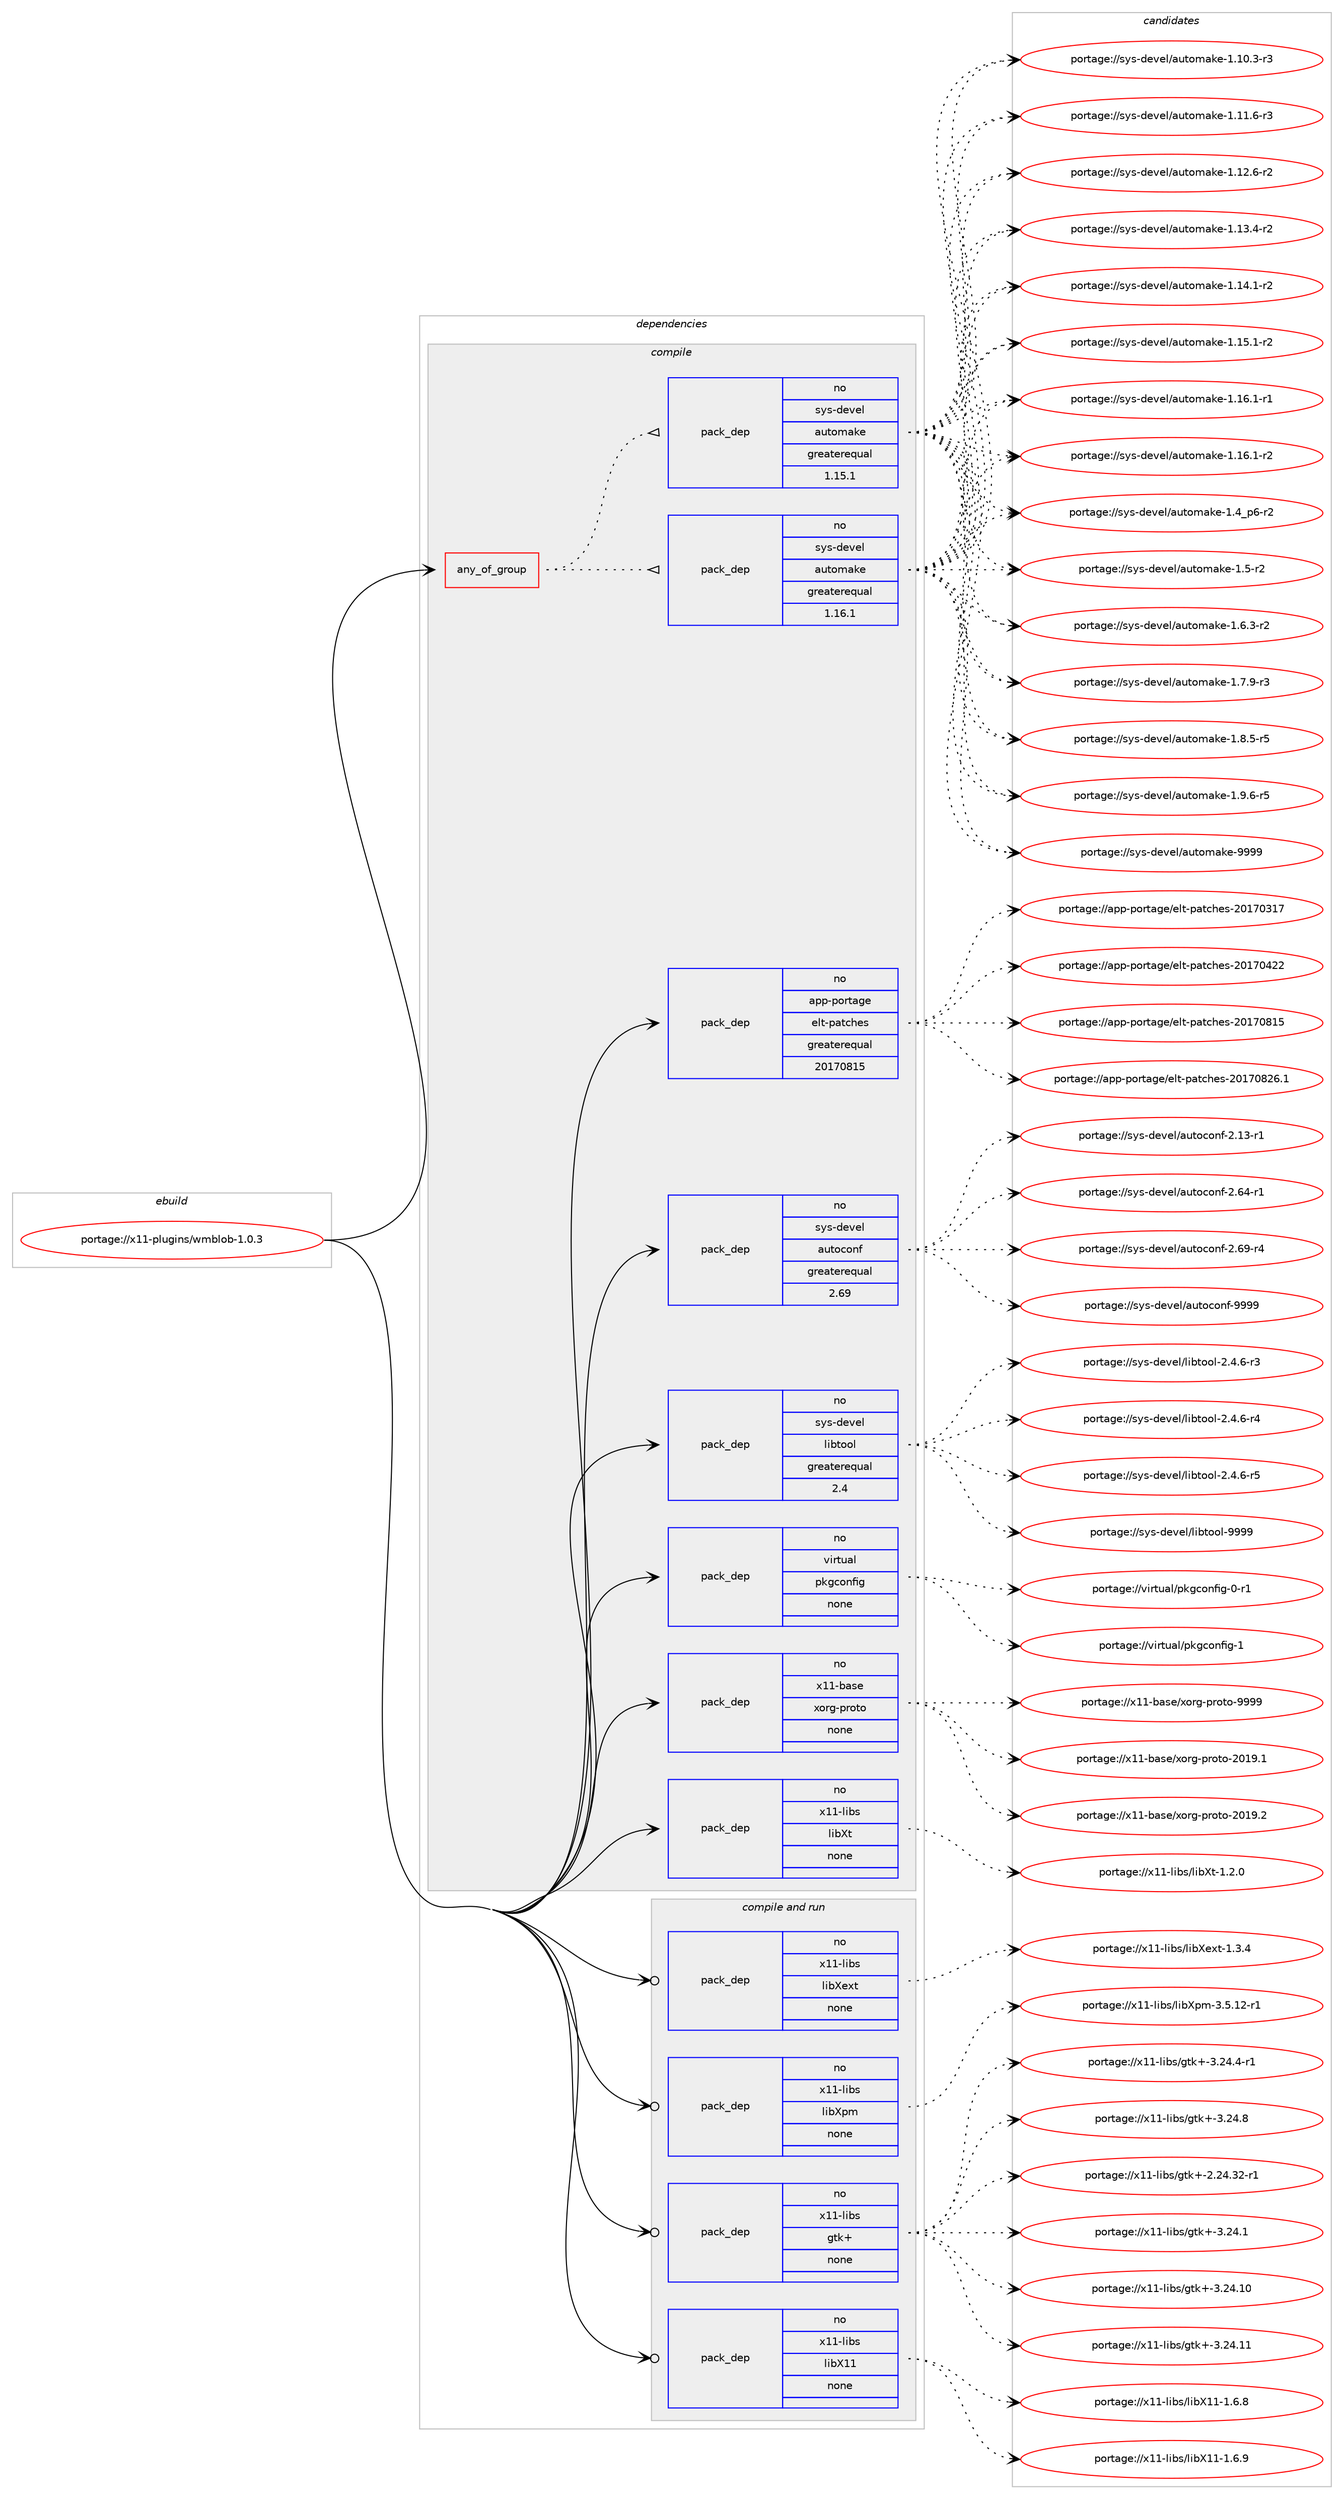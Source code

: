 digraph prolog {

# *************
# Graph options
# *************

newrank=true;
concentrate=true;
compound=true;
graph [rankdir=LR,fontname=Helvetica,fontsize=10,ranksep=1.5];#, ranksep=2.5, nodesep=0.2];
edge  [arrowhead=vee];
node  [fontname=Helvetica,fontsize=10];

# **********
# The ebuild
# **********

subgraph cluster_leftcol {
color=gray;
rank=same;
label=<<i>ebuild</i>>;
id [label="portage://x11-plugins/wmblob-1.0.3", color=red, width=4, href="../x11-plugins/wmblob-1.0.3.svg"];
}

# ****************
# The dependencies
# ****************

subgraph cluster_midcol {
color=gray;
label=<<i>dependencies</i>>;
subgraph cluster_compile {
fillcolor="#eeeeee";
style=filled;
label=<<i>compile</i>>;
subgraph any7950 {
dependency456670 [label=<<TABLE BORDER="0" CELLBORDER="1" CELLSPACING="0" CELLPADDING="4"><TR><TD CELLPADDING="10">any_of_group</TD></TR></TABLE>>, shape=none, color=red];subgraph pack339578 {
dependency456671 [label=<<TABLE BORDER="0" CELLBORDER="1" CELLSPACING="0" CELLPADDING="4" WIDTH="220"><TR><TD ROWSPAN="6" CELLPADDING="30">pack_dep</TD></TR><TR><TD WIDTH="110">no</TD></TR><TR><TD>sys-devel</TD></TR><TR><TD>automake</TD></TR><TR><TD>greaterequal</TD></TR><TR><TD>1.16.1</TD></TR></TABLE>>, shape=none, color=blue];
}
dependency456670:e -> dependency456671:w [weight=20,style="dotted",arrowhead="oinv"];
subgraph pack339579 {
dependency456672 [label=<<TABLE BORDER="0" CELLBORDER="1" CELLSPACING="0" CELLPADDING="4" WIDTH="220"><TR><TD ROWSPAN="6" CELLPADDING="30">pack_dep</TD></TR><TR><TD WIDTH="110">no</TD></TR><TR><TD>sys-devel</TD></TR><TR><TD>automake</TD></TR><TR><TD>greaterequal</TD></TR><TR><TD>1.15.1</TD></TR></TABLE>>, shape=none, color=blue];
}
dependency456670:e -> dependency456672:w [weight=20,style="dotted",arrowhead="oinv"];
}
id:e -> dependency456670:w [weight=20,style="solid",arrowhead="vee"];
subgraph pack339580 {
dependency456673 [label=<<TABLE BORDER="0" CELLBORDER="1" CELLSPACING="0" CELLPADDING="4" WIDTH="220"><TR><TD ROWSPAN="6" CELLPADDING="30">pack_dep</TD></TR><TR><TD WIDTH="110">no</TD></TR><TR><TD>app-portage</TD></TR><TR><TD>elt-patches</TD></TR><TR><TD>greaterequal</TD></TR><TR><TD>20170815</TD></TR></TABLE>>, shape=none, color=blue];
}
id:e -> dependency456673:w [weight=20,style="solid",arrowhead="vee"];
subgraph pack339581 {
dependency456674 [label=<<TABLE BORDER="0" CELLBORDER="1" CELLSPACING="0" CELLPADDING="4" WIDTH="220"><TR><TD ROWSPAN="6" CELLPADDING="30">pack_dep</TD></TR><TR><TD WIDTH="110">no</TD></TR><TR><TD>sys-devel</TD></TR><TR><TD>autoconf</TD></TR><TR><TD>greaterequal</TD></TR><TR><TD>2.69</TD></TR></TABLE>>, shape=none, color=blue];
}
id:e -> dependency456674:w [weight=20,style="solid",arrowhead="vee"];
subgraph pack339582 {
dependency456675 [label=<<TABLE BORDER="0" CELLBORDER="1" CELLSPACING="0" CELLPADDING="4" WIDTH="220"><TR><TD ROWSPAN="6" CELLPADDING="30">pack_dep</TD></TR><TR><TD WIDTH="110">no</TD></TR><TR><TD>sys-devel</TD></TR><TR><TD>libtool</TD></TR><TR><TD>greaterequal</TD></TR><TR><TD>2.4</TD></TR></TABLE>>, shape=none, color=blue];
}
id:e -> dependency456675:w [weight=20,style="solid",arrowhead="vee"];
subgraph pack339583 {
dependency456676 [label=<<TABLE BORDER="0" CELLBORDER="1" CELLSPACING="0" CELLPADDING="4" WIDTH="220"><TR><TD ROWSPAN="6" CELLPADDING="30">pack_dep</TD></TR><TR><TD WIDTH="110">no</TD></TR><TR><TD>virtual</TD></TR><TR><TD>pkgconfig</TD></TR><TR><TD>none</TD></TR><TR><TD></TD></TR></TABLE>>, shape=none, color=blue];
}
id:e -> dependency456676:w [weight=20,style="solid",arrowhead="vee"];
subgraph pack339584 {
dependency456677 [label=<<TABLE BORDER="0" CELLBORDER="1" CELLSPACING="0" CELLPADDING="4" WIDTH="220"><TR><TD ROWSPAN="6" CELLPADDING="30">pack_dep</TD></TR><TR><TD WIDTH="110">no</TD></TR><TR><TD>x11-base</TD></TR><TR><TD>xorg-proto</TD></TR><TR><TD>none</TD></TR><TR><TD></TD></TR></TABLE>>, shape=none, color=blue];
}
id:e -> dependency456677:w [weight=20,style="solid",arrowhead="vee"];
subgraph pack339585 {
dependency456678 [label=<<TABLE BORDER="0" CELLBORDER="1" CELLSPACING="0" CELLPADDING="4" WIDTH="220"><TR><TD ROWSPAN="6" CELLPADDING="30">pack_dep</TD></TR><TR><TD WIDTH="110">no</TD></TR><TR><TD>x11-libs</TD></TR><TR><TD>libXt</TD></TR><TR><TD>none</TD></TR><TR><TD></TD></TR></TABLE>>, shape=none, color=blue];
}
id:e -> dependency456678:w [weight=20,style="solid",arrowhead="vee"];
}
subgraph cluster_compileandrun {
fillcolor="#eeeeee";
style=filled;
label=<<i>compile and run</i>>;
subgraph pack339586 {
dependency456679 [label=<<TABLE BORDER="0" CELLBORDER="1" CELLSPACING="0" CELLPADDING="4" WIDTH="220"><TR><TD ROWSPAN="6" CELLPADDING="30">pack_dep</TD></TR><TR><TD WIDTH="110">no</TD></TR><TR><TD>x11-libs</TD></TR><TR><TD>gtk+</TD></TR><TR><TD>none</TD></TR><TR><TD></TD></TR></TABLE>>, shape=none, color=blue];
}
id:e -> dependency456679:w [weight=20,style="solid",arrowhead="odotvee"];
subgraph pack339587 {
dependency456680 [label=<<TABLE BORDER="0" CELLBORDER="1" CELLSPACING="0" CELLPADDING="4" WIDTH="220"><TR><TD ROWSPAN="6" CELLPADDING="30">pack_dep</TD></TR><TR><TD WIDTH="110">no</TD></TR><TR><TD>x11-libs</TD></TR><TR><TD>libX11</TD></TR><TR><TD>none</TD></TR><TR><TD></TD></TR></TABLE>>, shape=none, color=blue];
}
id:e -> dependency456680:w [weight=20,style="solid",arrowhead="odotvee"];
subgraph pack339588 {
dependency456681 [label=<<TABLE BORDER="0" CELLBORDER="1" CELLSPACING="0" CELLPADDING="4" WIDTH="220"><TR><TD ROWSPAN="6" CELLPADDING="30">pack_dep</TD></TR><TR><TD WIDTH="110">no</TD></TR><TR><TD>x11-libs</TD></TR><TR><TD>libXext</TD></TR><TR><TD>none</TD></TR><TR><TD></TD></TR></TABLE>>, shape=none, color=blue];
}
id:e -> dependency456681:w [weight=20,style="solid",arrowhead="odotvee"];
subgraph pack339589 {
dependency456682 [label=<<TABLE BORDER="0" CELLBORDER="1" CELLSPACING="0" CELLPADDING="4" WIDTH="220"><TR><TD ROWSPAN="6" CELLPADDING="30">pack_dep</TD></TR><TR><TD WIDTH="110">no</TD></TR><TR><TD>x11-libs</TD></TR><TR><TD>libXpm</TD></TR><TR><TD>none</TD></TR><TR><TD></TD></TR></TABLE>>, shape=none, color=blue];
}
id:e -> dependency456682:w [weight=20,style="solid",arrowhead="odotvee"];
}
subgraph cluster_run {
fillcolor="#eeeeee";
style=filled;
label=<<i>run</i>>;
}
}

# **************
# The candidates
# **************

subgraph cluster_choices {
rank=same;
color=gray;
label=<<i>candidates</i>>;

subgraph choice339578 {
color=black;
nodesep=1;
choiceportage11512111545100101118101108479711711611110997107101454946494846514511451 [label="portage://sys-devel/automake-1.10.3-r3", color=red, width=4,href="../sys-devel/automake-1.10.3-r3.svg"];
choiceportage11512111545100101118101108479711711611110997107101454946494946544511451 [label="portage://sys-devel/automake-1.11.6-r3", color=red, width=4,href="../sys-devel/automake-1.11.6-r3.svg"];
choiceportage11512111545100101118101108479711711611110997107101454946495046544511450 [label="portage://sys-devel/automake-1.12.6-r2", color=red, width=4,href="../sys-devel/automake-1.12.6-r2.svg"];
choiceportage11512111545100101118101108479711711611110997107101454946495146524511450 [label="portage://sys-devel/automake-1.13.4-r2", color=red, width=4,href="../sys-devel/automake-1.13.4-r2.svg"];
choiceportage11512111545100101118101108479711711611110997107101454946495246494511450 [label="portage://sys-devel/automake-1.14.1-r2", color=red, width=4,href="../sys-devel/automake-1.14.1-r2.svg"];
choiceportage11512111545100101118101108479711711611110997107101454946495346494511450 [label="portage://sys-devel/automake-1.15.1-r2", color=red, width=4,href="../sys-devel/automake-1.15.1-r2.svg"];
choiceportage11512111545100101118101108479711711611110997107101454946495446494511449 [label="portage://sys-devel/automake-1.16.1-r1", color=red, width=4,href="../sys-devel/automake-1.16.1-r1.svg"];
choiceportage11512111545100101118101108479711711611110997107101454946495446494511450 [label="portage://sys-devel/automake-1.16.1-r2", color=red, width=4,href="../sys-devel/automake-1.16.1-r2.svg"];
choiceportage115121115451001011181011084797117116111109971071014549465295112544511450 [label="portage://sys-devel/automake-1.4_p6-r2", color=red, width=4,href="../sys-devel/automake-1.4_p6-r2.svg"];
choiceportage11512111545100101118101108479711711611110997107101454946534511450 [label="portage://sys-devel/automake-1.5-r2", color=red, width=4,href="../sys-devel/automake-1.5-r2.svg"];
choiceportage115121115451001011181011084797117116111109971071014549465446514511450 [label="portage://sys-devel/automake-1.6.3-r2", color=red, width=4,href="../sys-devel/automake-1.6.3-r2.svg"];
choiceportage115121115451001011181011084797117116111109971071014549465546574511451 [label="portage://sys-devel/automake-1.7.9-r3", color=red, width=4,href="../sys-devel/automake-1.7.9-r3.svg"];
choiceportage115121115451001011181011084797117116111109971071014549465646534511453 [label="portage://sys-devel/automake-1.8.5-r5", color=red, width=4,href="../sys-devel/automake-1.8.5-r5.svg"];
choiceportage115121115451001011181011084797117116111109971071014549465746544511453 [label="portage://sys-devel/automake-1.9.6-r5", color=red, width=4,href="../sys-devel/automake-1.9.6-r5.svg"];
choiceportage115121115451001011181011084797117116111109971071014557575757 [label="portage://sys-devel/automake-9999", color=red, width=4,href="../sys-devel/automake-9999.svg"];
dependency456671:e -> choiceportage11512111545100101118101108479711711611110997107101454946494846514511451:w [style=dotted,weight="100"];
dependency456671:e -> choiceportage11512111545100101118101108479711711611110997107101454946494946544511451:w [style=dotted,weight="100"];
dependency456671:e -> choiceportage11512111545100101118101108479711711611110997107101454946495046544511450:w [style=dotted,weight="100"];
dependency456671:e -> choiceportage11512111545100101118101108479711711611110997107101454946495146524511450:w [style=dotted,weight="100"];
dependency456671:e -> choiceportage11512111545100101118101108479711711611110997107101454946495246494511450:w [style=dotted,weight="100"];
dependency456671:e -> choiceportage11512111545100101118101108479711711611110997107101454946495346494511450:w [style=dotted,weight="100"];
dependency456671:e -> choiceportage11512111545100101118101108479711711611110997107101454946495446494511449:w [style=dotted,weight="100"];
dependency456671:e -> choiceportage11512111545100101118101108479711711611110997107101454946495446494511450:w [style=dotted,weight="100"];
dependency456671:e -> choiceportage115121115451001011181011084797117116111109971071014549465295112544511450:w [style=dotted,weight="100"];
dependency456671:e -> choiceportage11512111545100101118101108479711711611110997107101454946534511450:w [style=dotted,weight="100"];
dependency456671:e -> choiceportage115121115451001011181011084797117116111109971071014549465446514511450:w [style=dotted,weight="100"];
dependency456671:e -> choiceportage115121115451001011181011084797117116111109971071014549465546574511451:w [style=dotted,weight="100"];
dependency456671:e -> choiceportage115121115451001011181011084797117116111109971071014549465646534511453:w [style=dotted,weight="100"];
dependency456671:e -> choiceportage115121115451001011181011084797117116111109971071014549465746544511453:w [style=dotted,weight="100"];
dependency456671:e -> choiceportage115121115451001011181011084797117116111109971071014557575757:w [style=dotted,weight="100"];
}
subgraph choice339579 {
color=black;
nodesep=1;
choiceportage11512111545100101118101108479711711611110997107101454946494846514511451 [label="portage://sys-devel/automake-1.10.3-r3", color=red, width=4,href="../sys-devel/automake-1.10.3-r3.svg"];
choiceportage11512111545100101118101108479711711611110997107101454946494946544511451 [label="portage://sys-devel/automake-1.11.6-r3", color=red, width=4,href="../sys-devel/automake-1.11.6-r3.svg"];
choiceportage11512111545100101118101108479711711611110997107101454946495046544511450 [label="portage://sys-devel/automake-1.12.6-r2", color=red, width=4,href="../sys-devel/automake-1.12.6-r2.svg"];
choiceportage11512111545100101118101108479711711611110997107101454946495146524511450 [label="portage://sys-devel/automake-1.13.4-r2", color=red, width=4,href="../sys-devel/automake-1.13.4-r2.svg"];
choiceportage11512111545100101118101108479711711611110997107101454946495246494511450 [label="portage://sys-devel/automake-1.14.1-r2", color=red, width=4,href="../sys-devel/automake-1.14.1-r2.svg"];
choiceportage11512111545100101118101108479711711611110997107101454946495346494511450 [label="portage://sys-devel/automake-1.15.1-r2", color=red, width=4,href="../sys-devel/automake-1.15.1-r2.svg"];
choiceportage11512111545100101118101108479711711611110997107101454946495446494511449 [label="portage://sys-devel/automake-1.16.1-r1", color=red, width=4,href="../sys-devel/automake-1.16.1-r1.svg"];
choiceportage11512111545100101118101108479711711611110997107101454946495446494511450 [label="portage://sys-devel/automake-1.16.1-r2", color=red, width=4,href="../sys-devel/automake-1.16.1-r2.svg"];
choiceportage115121115451001011181011084797117116111109971071014549465295112544511450 [label="portage://sys-devel/automake-1.4_p6-r2", color=red, width=4,href="../sys-devel/automake-1.4_p6-r2.svg"];
choiceportage11512111545100101118101108479711711611110997107101454946534511450 [label="portage://sys-devel/automake-1.5-r2", color=red, width=4,href="../sys-devel/automake-1.5-r2.svg"];
choiceportage115121115451001011181011084797117116111109971071014549465446514511450 [label="portage://sys-devel/automake-1.6.3-r2", color=red, width=4,href="../sys-devel/automake-1.6.3-r2.svg"];
choiceportage115121115451001011181011084797117116111109971071014549465546574511451 [label="portage://sys-devel/automake-1.7.9-r3", color=red, width=4,href="../sys-devel/automake-1.7.9-r3.svg"];
choiceportage115121115451001011181011084797117116111109971071014549465646534511453 [label="portage://sys-devel/automake-1.8.5-r5", color=red, width=4,href="../sys-devel/automake-1.8.5-r5.svg"];
choiceportage115121115451001011181011084797117116111109971071014549465746544511453 [label="portage://sys-devel/automake-1.9.6-r5", color=red, width=4,href="../sys-devel/automake-1.9.6-r5.svg"];
choiceportage115121115451001011181011084797117116111109971071014557575757 [label="portage://sys-devel/automake-9999", color=red, width=4,href="../sys-devel/automake-9999.svg"];
dependency456672:e -> choiceportage11512111545100101118101108479711711611110997107101454946494846514511451:w [style=dotted,weight="100"];
dependency456672:e -> choiceportage11512111545100101118101108479711711611110997107101454946494946544511451:w [style=dotted,weight="100"];
dependency456672:e -> choiceportage11512111545100101118101108479711711611110997107101454946495046544511450:w [style=dotted,weight="100"];
dependency456672:e -> choiceportage11512111545100101118101108479711711611110997107101454946495146524511450:w [style=dotted,weight="100"];
dependency456672:e -> choiceportage11512111545100101118101108479711711611110997107101454946495246494511450:w [style=dotted,weight="100"];
dependency456672:e -> choiceportage11512111545100101118101108479711711611110997107101454946495346494511450:w [style=dotted,weight="100"];
dependency456672:e -> choiceportage11512111545100101118101108479711711611110997107101454946495446494511449:w [style=dotted,weight="100"];
dependency456672:e -> choiceportage11512111545100101118101108479711711611110997107101454946495446494511450:w [style=dotted,weight="100"];
dependency456672:e -> choiceportage115121115451001011181011084797117116111109971071014549465295112544511450:w [style=dotted,weight="100"];
dependency456672:e -> choiceportage11512111545100101118101108479711711611110997107101454946534511450:w [style=dotted,weight="100"];
dependency456672:e -> choiceportage115121115451001011181011084797117116111109971071014549465446514511450:w [style=dotted,weight="100"];
dependency456672:e -> choiceportage115121115451001011181011084797117116111109971071014549465546574511451:w [style=dotted,weight="100"];
dependency456672:e -> choiceportage115121115451001011181011084797117116111109971071014549465646534511453:w [style=dotted,weight="100"];
dependency456672:e -> choiceportage115121115451001011181011084797117116111109971071014549465746544511453:w [style=dotted,weight="100"];
dependency456672:e -> choiceportage115121115451001011181011084797117116111109971071014557575757:w [style=dotted,weight="100"];
}
subgraph choice339580 {
color=black;
nodesep=1;
choiceportage97112112451121111141169710310147101108116451129711699104101115455048495548514955 [label="portage://app-portage/elt-patches-20170317", color=red, width=4,href="../app-portage/elt-patches-20170317.svg"];
choiceportage97112112451121111141169710310147101108116451129711699104101115455048495548525050 [label="portage://app-portage/elt-patches-20170422", color=red, width=4,href="../app-portage/elt-patches-20170422.svg"];
choiceportage97112112451121111141169710310147101108116451129711699104101115455048495548564953 [label="portage://app-portage/elt-patches-20170815", color=red, width=4,href="../app-portage/elt-patches-20170815.svg"];
choiceportage971121124511211111411697103101471011081164511297116991041011154550484955485650544649 [label="portage://app-portage/elt-patches-20170826.1", color=red, width=4,href="../app-portage/elt-patches-20170826.1.svg"];
dependency456673:e -> choiceportage97112112451121111141169710310147101108116451129711699104101115455048495548514955:w [style=dotted,weight="100"];
dependency456673:e -> choiceportage97112112451121111141169710310147101108116451129711699104101115455048495548525050:w [style=dotted,weight="100"];
dependency456673:e -> choiceportage97112112451121111141169710310147101108116451129711699104101115455048495548564953:w [style=dotted,weight="100"];
dependency456673:e -> choiceportage971121124511211111411697103101471011081164511297116991041011154550484955485650544649:w [style=dotted,weight="100"];
}
subgraph choice339581 {
color=black;
nodesep=1;
choiceportage1151211154510010111810110847971171161119911111010245504649514511449 [label="portage://sys-devel/autoconf-2.13-r1", color=red, width=4,href="../sys-devel/autoconf-2.13-r1.svg"];
choiceportage1151211154510010111810110847971171161119911111010245504654524511449 [label="portage://sys-devel/autoconf-2.64-r1", color=red, width=4,href="../sys-devel/autoconf-2.64-r1.svg"];
choiceportage1151211154510010111810110847971171161119911111010245504654574511452 [label="portage://sys-devel/autoconf-2.69-r4", color=red, width=4,href="../sys-devel/autoconf-2.69-r4.svg"];
choiceportage115121115451001011181011084797117116111991111101024557575757 [label="portage://sys-devel/autoconf-9999", color=red, width=4,href="../sys-devel/autoconf-9999.svg"];
dependency456674:e -> choiceportage1151211154510010111810110847971171161119911111010245504649514511449:w [style=dotted,weight="100"];
dependency456674:e -> choiceportage1151211154510010111810110847971171161119911111010245504654524511449:w [style=dotted,weight="100"];
dependency456674:e -> choiceportage1151211154510010111810110847971171161119911111010245504654574511452:w [style=dotted,weight="100"];
dependency456674:e -> choiceportage115121115451001011181011084797117116111991111101024557575757:w [style=dotted,weight="100"];
}
subgraph choice339582 {
color=black;
nodesep=1;
choiceportage1151211154510010111810110847108105981161111111084550465246544511451 [label="portage://sys-devel/libtool-2.4.6-r3", color=red, width=4,href="../sys-devel/libtool-2.4.6-r3.svg"];
choiceportage1151211154510010111810110847108105981161111111084550465246544511452 [label="portage://sys-devel/libtool-2.4.6-r4", color=red, width=4,href="../sys-devel/libtool-2.4.6-r4.svg"];
choiceportage1151211154510010111810110847108105981161111111084550465246544511453 [label="portage://sys-devel/libtool-2.4.6-r5", color=red, width=4,href="../sys-devel/libtool-2.4.6-r5.svg"];
choiceportage1151211154510010111810110847108105981161111111084557575757 [label="portage://sys-devel/libtool-9999", color=red, width=4,href="../sys-devel/libtool-9999.svg"];
dependency456675:e -> choiceportage1151211154510010111810110847108105981161111111084550465246544511451:w [style=dotted,weight="100"];
dependency456675:e -> choiceportage1151211154510010111810110847108105981161111111084550465246544511452:w [style=dotted,weight="100"];
dependency456675:e -> choiceportage1151211154510010111810110847108105981161111111084550465246544511453:w [style=dotted,weight="100"];
dependency456675:e -> choiceportage1151211154510010111810110847108105981161111111084557575757:w [style=dotted,weight="100"];
}
subgraph choice339583 {
color=black;
nodesep=1;
choiceportage11810511411611797108471121071039911111010210510345484511449 [label="portage://virtual/pkgconfig-0-r1", color=red, width=4,href="../virtual/pkgconfig-0-r1.svg"];
choiceportage1181051141161179710847112107103991111101021051034549 [label="portage://virtual/pkgconfig-1", color=red, width=4,href="../virtual/pkgconfig-1.svg"];
dependency456676:e -> choiceportage11810511411611797108471121071039911111010210510345484511449:w [style=dotted,weight="100"];
dependency456676:e -> choiceportage1181051141161179710847112107103991111101021051034549:w [style=dotted,weight="100"];
}
subgraph choice339584 {
color=black;
nodesep=1;
choiceportage1204949459897115101471201111141034511211411111611145504849574649 [label="portage://x11-base/xorg-proto-2019.1", color=red, width=4,href="../x11-base/xorg-proto-2019.1.svg"];
choiceportage1204949459897115101471201111141034511211411111611145504849574650 [label="portage://x11-base/xorg-proto-2019.2", color=red, width=4,href="../x11-base/xorg-proto-2019.2.svg"];
choiceportage120494945989711510147120111114103451121141111161114557575757 [label="portage://x11-base/xorg-proto-9999", color=red, width=4,href="../x11-base/xorg-proto-9999.svg"];
dependency456677:e -> choiceportage1204949459897115101471201111141034511211411111611145504849574649:w [style=dotted,weight="100"];
dependency456677:e -> choiceportage1204949459897115101471201111141034511211411111611145504849574650:w [style=dotted,weight="100"];
dependency456677:e -> choiceportage120494945989711510147120111114103451121141111161114557575757:w [style=dotted,weight="100"];
}
subgraph choice339585 {
color=black;
nodesep=1;
choiceportage12049494510810598115471081059888116454946504648 [label="portage://x11-libs/libXt-1.2.0", color=red, width=4,href="../x11-libs/libXt-1.2.0.svg"];
dependency456678:e -> choiceportage12049494510810598115471081059888116454946504648:w [style=dotted,weight="100"];
}
subgraph choice339586 {
color=black;
nodesep=1;
choiceportage12049494510810598115471031161074345504650524651504511449 [label="portage://x11-libs/gtk+-2.24.32-r1", color=red, width=4,href="../x11-libs/gtk+-2.24.32-r1.svg"];
choiceportage12049494510810598115471031161074345514650524649 [label="portage://x11-libs/gtk+-3.24.1", color=red, width=4,href="../x11-libs/gtk+-3.24.1.svg"];
choiceportage1204949451081059811547103116107434551465052464948 [label="portage://x11-libs/gtk+-3.24.10", color=red, width=4,href="../x11-libs/gtk+-3.24.10.svg"];
choiceportage1204949451081059811547103116107434551465052464949 [label="portage://x11-libs/gtk+-3.24.11", color=red, width=4,href="../x11-libs/gtk+-3.24.11.svg"];
choiceportage120494945108105981154710311610743455146505246524511449 [label="portage://x11-libs/gtk+-3.24.4-r1", color=red, width=4,href="../x11-libs/gtk+-3.24.4-r1.svg"];
choiceportage12049494510810598115471031161074345514650524656 [label="portage://x11-libs/gtk+-3.24.8", color=red, width=4,href="../x11-libs/gtk+-3.24.8.svg"];
dependency456679:e -> choiceportage12049494510810598115471031161074345504650524651504511449:w [style=dotted,weight="100"];
dependency456679:e -> choiceportage12049494510810598115471031161074345514650524649:w [style=dotted,weight="100"];
dependency456679:e -> choiceportage1204949451081059811547103116107434551465052464948:w [style=dotted,weight="100"];
dependency456679:e -> choiceportage1204949451081059811547103116107434551465052464949:w [style=dotted,weight="100"];
dependency456679:e -> choiceportage120494945108105981154710311610743455146505246524511449:w [style=dotted,weight="100"];
dependency456679:e -> choiceportage12049494510810598115471031161074345514650524656:w [style=dotted,weight="100"];
}
subgraph choice339587 {
color=black;
nodesep=1;
choiceportage120494945108105981154710810598884949454946544656 [label="portage://x11-libs/libX11-1.6.8", color=red, width=4,href="../x11-libs/libX11-1.6.8.svg"];
choiceportage120494945108105981154710810598884949454946544657 [label="portage://x11-libs/libX11-1.6.9", color=red, width=4,href="../x11-libs/libX11-1.6.9.svg"];
dependency456680:e -> choiceportage120494945108105981154710810598884949454946544656:w [style=dotted,weight="100"];
dependency456680:e -> choiceportage120494945108105981154710810598884949454946544657:w [style=dotted,weight="100"];
}
subgraph choice339588 {
color=black;
nodesep=1;
choiceportage12049494510810598115471081059888101120116454946514652 [label="portage://x11-libs/libXext-1.3.4", color=red, width=4,href="../x11-libs/libXext-1.3.4.svg"];
dependency456681:e -> choiceportage12049494510810598115471081059888101120116454946514652:w [style=dotted,weight="100"];
}
subgraph choice339589 {
color=black;
nodesep=1;
choiceportage12049494510810598115471081059888112109455146534649504511449 [label="portage://x11-libs/libXpm-3.5.12-r1", color=red, width=4,href="../x11-libs/libXpm-3.5.12-r1.svg"];
dependency456682:e -> choiceportage12049494510810598115471081059888112109455146534649504511449:w [style=dotted,weight="100"];
}
}

}
